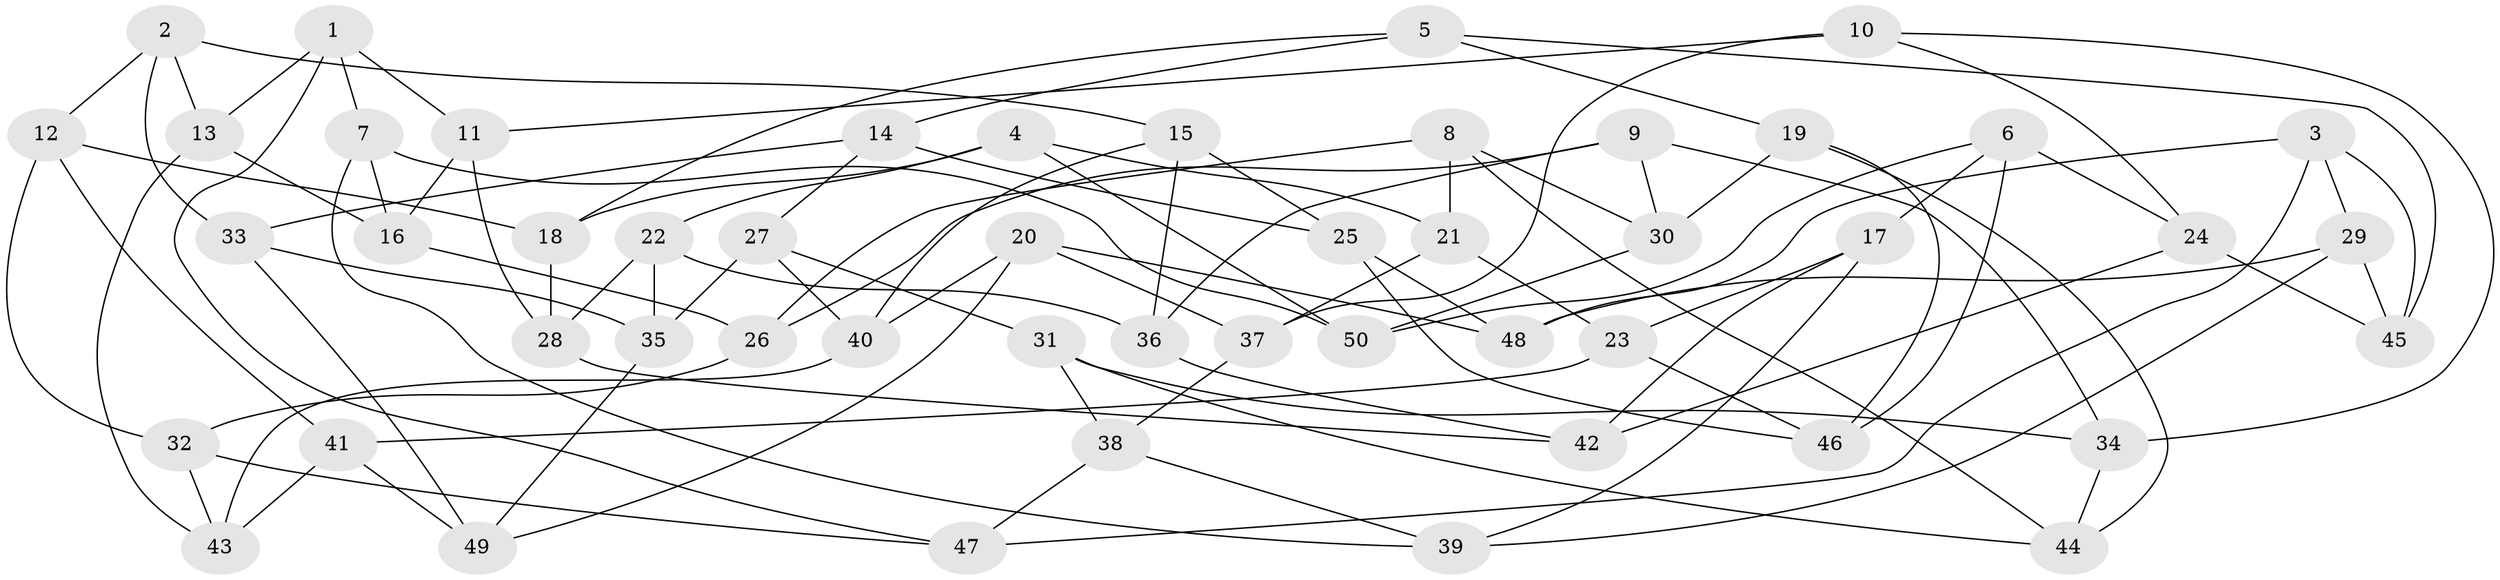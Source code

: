// Generated by graph-tools (version 1.1) at 2025/16/03/09/25 04:16:16]
// undirected, 50 vertices, 100 edges
graph export_dot {
graph [start="1"]
  node [color=gray90,style=filled];
  1;
  2;
  3;
  4;
  5;
  6;
  7;
  8;
  9;
  10;
  11;
  12;
  13;
  14;
  15;
  16;
  17;
  18;
  19;
  20;
  21;
  22;
  23;
  24;
  25;
  26;
  27;
  28;
  29;
  30;
  31;
  32;
  33;
  34;
  35;
  36;
  37;
  38;
  39;
  40;
  41;
  42;
  43;
  44;
  45;
  46;
  47;
  48;
  49;
  50;
  1 -- 7;
  1 -- 11;
  1 -- 47;
  1 -- 13;
  2 -- 12;
  2 -- 33;
  2 -- 15;
  2 -- 13;
  3 -- 48;
  3 -- 47;
  3 -- 29;
  3 -- 45;
  4 -- 50;
  4 -- 22;
  4 -- 18;
  4 -- 21;
  5 -- 19;
  5 -- 45;
  5 -- 14;
  5 -- 18;
  6 -- 46;
  6 -- 50;
  6 -- 24;
  6 -- 17;
  7 -- 39;
  7 -- 16;
  7 -- 50;
  8 -- 21;
  8 -- 44;
  8 -- 30;
  8 -- 26;
  9 -- 36;
  9 -- 34;
  9 -- 30;
  9 -- 26;
  10 -- 11;
  10 -- 24;
  10 -- 37;
  10 -- 34;
  11 -- 28;
  11 -- 16;
  12 -- 41;
  12 -- 32;
  12 -- 18;
  13 -- 16;
  13 -- 43;
  14 -- 25;
  14 -- 33;
  14 -- 27;
  15 -- 36;
  15 -- 25;
  15 -- 40;
  16 -- 26;
  17 -- 42;
  17 -- 39;
  17 -- 23;
  18 -- 28;
  19 -- 46;
  19 -- 44;
  19 -- 30;
  20 -- 37;
  20 -- 49;
  20 -- 40;
  20 -- 48;
  21 -- 23;
  21 -- 37;
  22 -- 28;
  22 -- 35;
  22 -- 36;
  23 -- 41;
  23 -- 46;
  24 -- 42;
  24 -- 45;
  25 -- 46;
  25 -- 48;
  26 -- 32;
  27 -- 35;
  27 -- 40;
  27 -- 31;
  28 -- 42;
  29 -- 39;
  29 -- 45;
  29 -- 48;
  30 -- 50;
  31 -- 44;
  31 -- 38;
  31 -- 34;
  32 -- 43;
  32 -- 47;
  33 -- 49;
  33 -- 35;
  34 -- 44;
  35 -- 49;
  36 -- 42;
  37 -- 38;
  38 -- 39;
  38 -- 47;
  40 -- 43;
  41 -- 43;
  41 -- 49;
}

